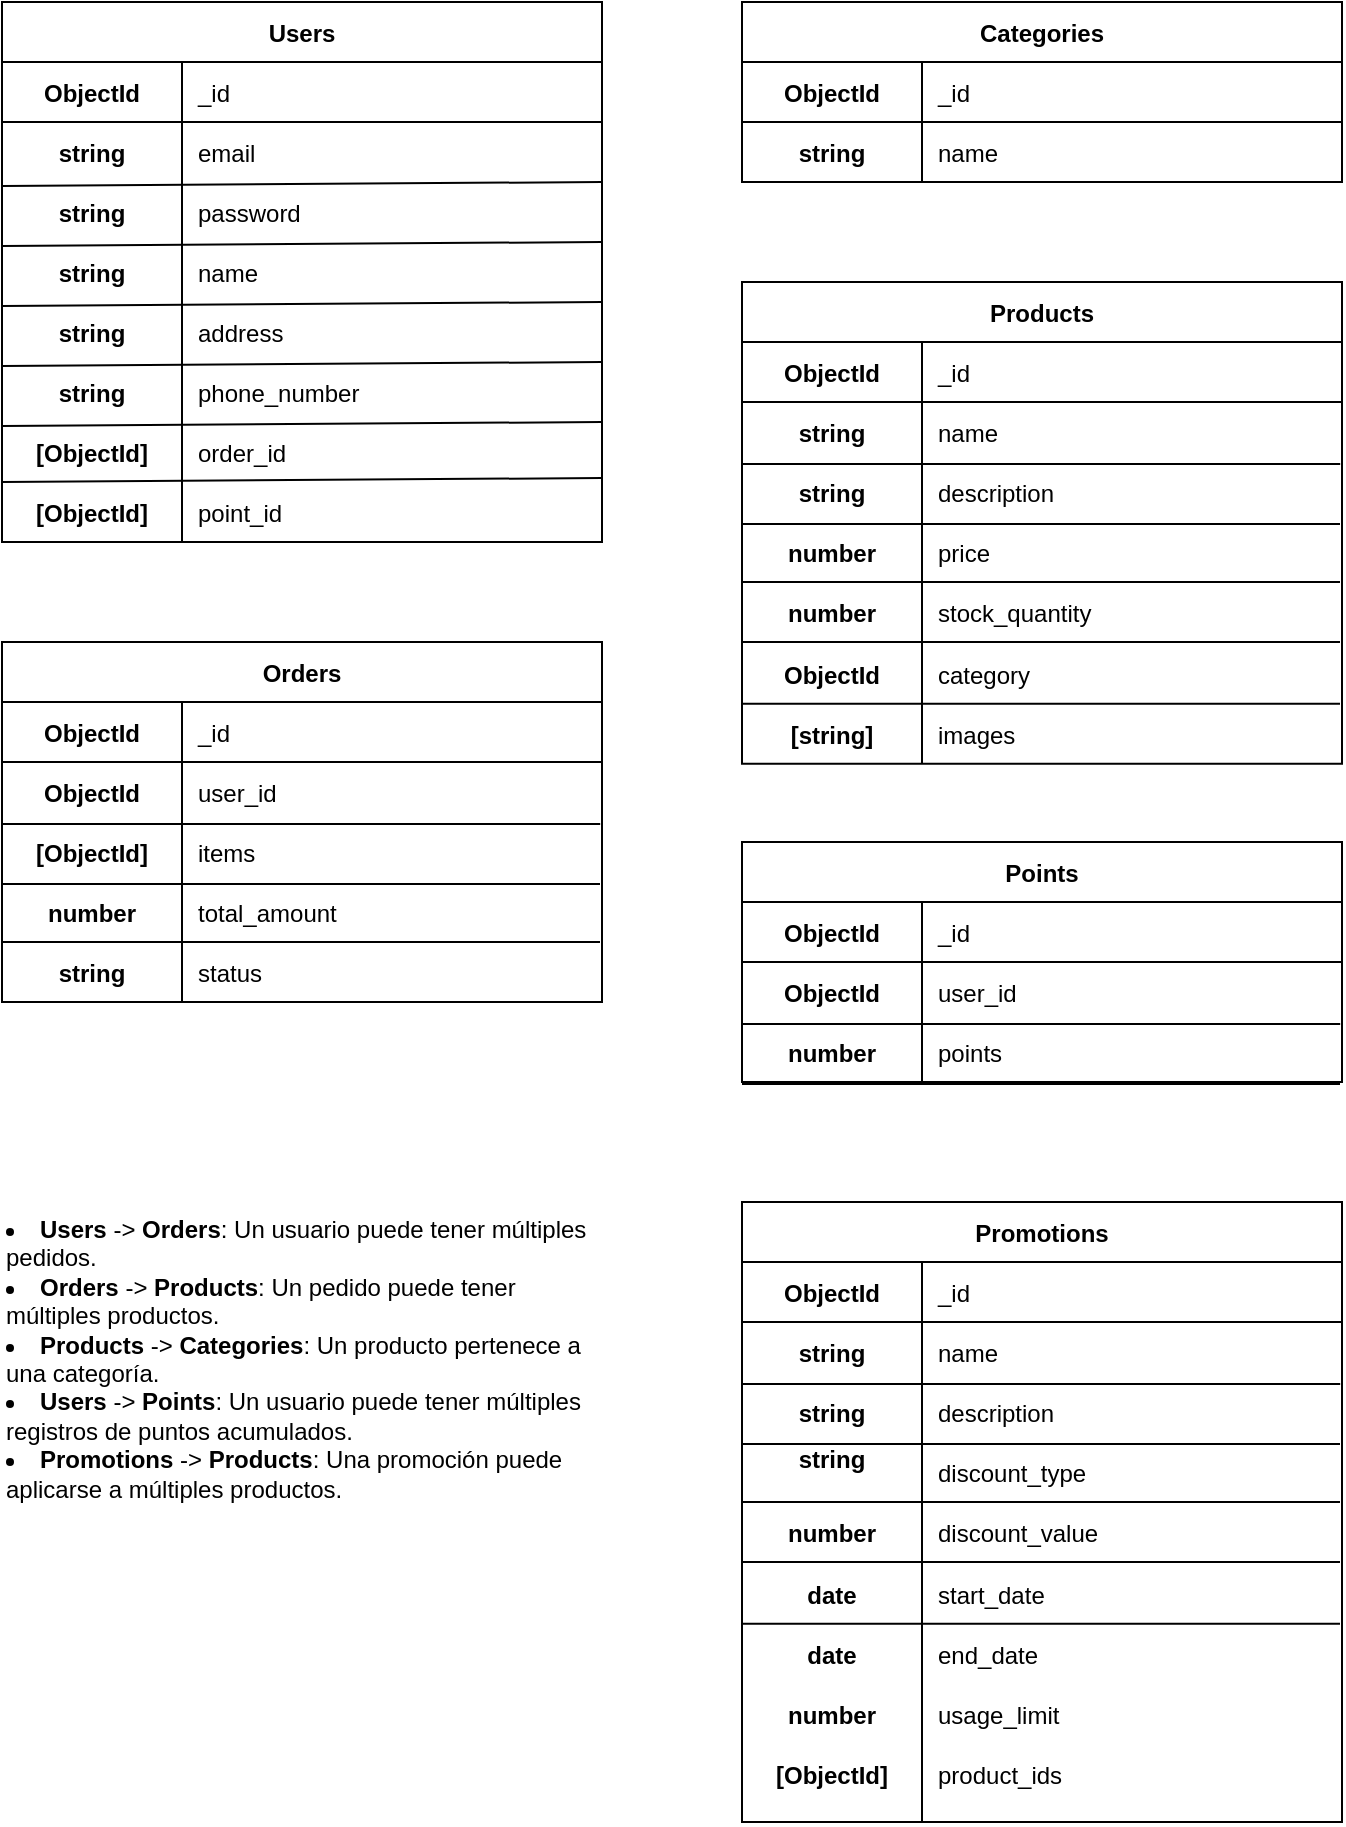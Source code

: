 <mxfile version="24.6.4" type="github">
  <diagram id="R2lEEEUBdFMjLlhIrx00" name="Page-1">
    <mxGraphModel dx="1195" dy="628" grid="1" gridSize="10" guides="1" tooltips="1" connect="1" arrows="1" fold="1" page="1" pageScale="1" pageWidth="850" pageHeight="1100" math="0" shadow="0" extFonts="Permanent Marker^https://fonts.googleapis.com/css?family=Permanent+Marker">
      <root>
        <mxCell id="0" />
        <mxCell id="1" parent="0" />
        <mxCell id="C-vyLk0tnHw3VtMMgP7b-23" value="Users" style="shape=table;startSize=30;container=1;collapsible=1;childLayout=tableLayout;fixedRows=1;rowLines=0;fontStyle=1;align=center;resizeLast=1;" parent="1" vertex="1">
          <mxGeometry x="70" y="120" width="300" height="270" as="geometry" />
        </mxCell>
        <mxCell id="C-vyLk0tnHw3VtMMgP7b-24" value="" style="shape=partialRectangle;collapsible=0;dropTarget=0;pointerEvents=0;fillColor=none;points=[[0,0.5],[1,0.5]];portConstraint=eastwest;top=0;left=0;right=0;bottom=1;" parent="C-vyLk0tnHw3VtMMgP7b-23" vertex="1">
          <mxGeometry y="30" width="300" height="30" as="geometry" />
        </mxCell>
        <mxCell id="C-vyLk0tnHw3VtMMgP7b-25" value="ObjectId" style="shape=partialRectangle;overflow=hidden;connectable=0;fillColor=none;top=0;left=0;bottom=0;right=0;fontStyle=1;strokeColor=default;" parent="C-vyLk0tnHw3VtMMgP7b-24" vertex="1">
          <mxGeometry width="90" height="30" as="geometry">
            <mxRectangle width="90" height="30" as="alternateBounds" />
          </mxGeometry>
        </mxCell>
        <mxCell id="C-vyLk0tnHw3VtMMgP7b-26" value="_id" style="shape=partialRectangle;overflow=hidden;connectable=0;fillColor=none;top=0;left=0;bottom=0;right=0;align=left;spacingLeft=6;fontStyle=0;" parent="C-vyLk0tnHw3VtMMgP7b-24" vertex="1">
          <mxGeometry x="90" width="210" height="30" as="geometry">
            <mxRectangle width="210" height="30" as="alternateBounds" />
          </mxGeometry>
        </mxCell>
        <mxCell id="C-vyLk0tnHw3VtMMgP7b-27" value="" style="shape=partialRectangle;collapsible=0;dropTarget=0;pointerEvents=0;fillColor=none;points=[[0,0.5],[1,0.5]];portConstraint=eastwest;top=0;left=0;right=0;bottom=0;" parent="C-vyLk0tnHw3VtMMgP7b-23" vertex="1">
          <mxGeometry y="60" width="300" height="30" as="geometry" />
        </mxCell>
        <mxCell id="C-vyLk0tnHw3VtMMgP7b-28" value="string" style="shape=partialRectangle;overflow=hidden;connectable=0;fillColor=none;top=0;left=0;bottom=0;right=0;strokeColor=default;align=center;verticalAlign=middle;fontFamily=Helvetica;fontSize=12;fontColor=default;fontStyle=1;" parent="C-vyLk0tnHw3VtMMgP7b-27" vertex="1">
          <mxGeometry width="90" height="30" as="geometry">
            <mxRectangle width="90" height="30" as="alternateBounds" />
          </mxGeometry>
        </mxCell>
        <mxCell id="C-vyLk0tnHw3VtMMgP7b-29" value="email " style="shape=partialRectangle;overflow=hidden;connectable=0;fillColor=none;top=0;left=0;bottom=0;right=0;align=left;spacingLeft=6;strokeColor=default;verticalAlign=middle;fontFamily=Helvetica;fontSize=12;fontColor=default;fontStyle=0;" parent="C-vyLk0tnHw3VtMMgP7b-27" vertex="1">
          <mxGeometry x="90" width="210" height="30" as="geometry">
            <mxRectangle width="210" height="30" as="alternateBounds" />
          </mxGeometry>
        </mxCell>
        <mxCell id="EPbJx3VBAS1g0BrYEu9k-61" value="" style="endArrow=none;html=1;rounded=0;entryX=0.001;entryY=1.067;entryDx=0;entryDy=0;entryPerimeter=0;" parent="C-vyLk0tnHw3VtMMgP7b-23" target="C-vyLk0tnHw3VtMMgP7b-27" edge="1">
          <mxGeometry width="50" height="50" relative="1" as="geometry">
            <mxPoint x="300" y="90" as="sourcePoint" />
            <mxPoint x="100" y="40" as="targetPoint" />
          </mxGeometry>
        </mxCell>
        <mxCell id="EPbJx3VBAS1g0BrYEu9k-4" value="string" style="shape=partialRectangle;overflow=hidden;connectable=0;fillColor=none;top=0;left=0;bottom=0;right=0;strokeColor=default;align=center;verticalAlign=middle;fontFamily=Helvetica;fontSize=12;fontColor=default;fontStyle=1;" parent="1" vertex="1">
          <mxGeometry x="70" y="240" width="90" height="30" as="geometry">
            <mxRectangle width="90" height="30" as="alternateBounds" />
          </mxGeometry>
        </mxCell>
        <mxCell id="EPbJx3VBAS1g0BrYEu9k-5" value="name" style="shape=partialRectangle;overflow=hidden;connectable=0;fillColor=none;top=0;left=0;bottom=0;right=0;align=left;spacingLeft=6;strokeColor=default;verticalAlign=middle;fontFamily=Helvetica;fontSize=12;fontColor=default;fontStyle=0;" parent="1" vertex="1">
          <mxGeometry x="160" y="240" width="210" height="30" as="geometry">
            <mxRectangle width="210" height="30" as="alternateBounds" />
          </mxGeometry>
        </mxCell>
        <mxCell id="EPbJx3VBAS1g0BrYEu9k-6" value="string" style="shape=partialRectangle;overflow=hidden;connectable=0;fillColor=none;top=0;left=0;bottom=0;right=0;strokeColor=default;align=center;verticalAlign=middle;fontFamily=Helvetica;fontSize=12;fontColor=default;fontStyle=1;labelBorderColor=none;labelBackgroundColor=none;" parent="1" vertex="1">
          <mxGeometry x="70" y="210" width="90" height="30" as="geometry">
            <mxRectangle width="90" height="30" as="alternateBounds" />
          </mxGeometry>
        </mxCell>
        <mxCell id="EPbJx3VBAS1g0BrYEu9k-7" value="password" style="shape=partialRectangle;overflow=hidden;connectable=0;fillColor=none;top=0;left=0;bottom=0;right=0;align=left;spacingLeft=6;strokeColor=default;verticalAlign=middle;fontFamily=Helvetica;fontSize=12;fontColor=default;fontStyle=0;" parent="1" vertex="1">
          <mxGeometry x="160" y="210" width="210" height="30" as="geometry">
            <mxRectangle width="210" height="30" as="alternateBounds" />
          </mxGeometry>
        </mxCell>
        <mxCell id="EPbJx3VBAS1g0BrYEu9k-8" value="string" style="shape=partialRectangle;overflow=hidden;connectable=0;fillColor=none;top=0;left=0;bottom=0;right=0;strokeColor=default;align=center;verticalAlign=middle;fontFamily=Helvetica;fontSize=12;fontColor=default;fontStyle=1;" parent="1" vertex="1">
          <mxGeometry x="70" y="270" width="90" height="30" as="geometry">
            <mxRectangle width="90" height="30" as="alternateBounds" />
          </mxGeometry>
        </mxCell>
        <mxCell id="EPbJx3VBAS1g0BrYEu9k-9" value="address" style="shape=partialRectangle;overflow=hidden;connectable=0;fillColor=none;top=0;left=0;bottom=0;right=0;align=left;spacingLeft=6;strokeColor=default;verticalAlign=middle;fontFamily=Helvetica;fontSize=12;fontColor=default;fontStyle=0;" parent="1" vertex="1">
          <mxGeometry x="160" y="270" width="210" height="30" as="geometry">
            <mxRectangle width="210" height="30" as="alternateBounds" />
          </mxGeometry>
        </mxCell>
        <mxCell id="EPbJx3VBAS1g0BrYEu9k-10" value="string" style="shape=partialRectangle;overflow=hidden;connectable=0;fillColor=none;top=0;left=0;bottom=0;right=0;strokeColor=default;align=center;verticalAlign=middle;fontFamily=Helvetica;fontSize=12;fontColor=default;fontStyle=1;" parent="1" vertex="1">
          <mxGeometry x="70" y="300" width="90" height="30" as="geometry">
            <mxRectangle width="90" height="30" as="alternateBounds" />
          </mxGeometry>
        </mxCell>
        <mxCell id="EPbJx3VBAS1g0BrYEu9k-11" value="phone_number" style="shape=partialRectangle;overflow=hidden;connectable=0;fillColor=none;top=0;left=0;bottom=0;right=0;align=left;spacingLeft=6;strokeColor=default;verticalAlign=middle;fontFamily=Helvetica;fontSize=12;fontColor=default;fontStyle=0;" parent="1" vertex="1">
          <mxGeometry x="160" y="300" width="210" height="30" as="geometry">
            <mxRectangle width="210" height="30" as="alternateBounds" />
          </mxGeometry>
        </mxCell>
        <mxCell id="EPbJx3VBAS1g0BrYEu9k-12" value="[ObjectId]" style="shape=partialRectangle;overflow=hidden;connectable=0;fillColor=none;top=0;left=0;bottom=0;right=0;strokeColor=default;align=center;verticalAlign=middle;fontFamily=Helvetica;fontSize=12;fontColor=default;fontStyle=1;" parent="1" vertex="1">
          <mxGeometry x="70" y="330" width="90" height="30" as="geometry">
            <mxRectangle width="90" height="30" as="alternateBounds" />
          </mxGeometry>
        </mxCell>
        <mxCell id="EPbJx3VBAS1g0BrYEu9k-13" value="order_id" style="shape=partialRectangle;overflow=hidden;connectable=0;fillColor=none;top=0;left=0;bottom=0;right=0;align=left;spacingLeft=6;strokeColor=default;verticalAlign=middle;fontFamily=Helvetica;fontSize=12;fontColor=default;fontStyle=0;" parent="1" vertex="1">
          <mxGeometry x="160" y="330" width="210" height="30" as="geometry">
            <mxRectangle width="210" height="30" as="alternateBounds" />
          </mxGeometry>
        </mxCell>
        <mxCell id="EPbJx3VBAS1g0BrYEu9k-14" value="[ObjectId]" style="shape=partialRectangle;overflow=hidden;connectable=0;fillColor=none;top=0;left=0;bottom=0;right=0;strokeColor=default;align=center;verticalAlign=middle;fontFamily=Helvetica;fontSize=12;fontColor=default;fontStyle=1;" parent="1" vertex="1">
          <mxGeometry x="70" y="360" width="90" height="30" as="geometry">
            <mxRectangle width="90" height="30" as="alternateBounds" />
          </mxGeometry>
        </mxCell>
        <mxCell id="EPbJx3VBAS1g0BrYEu9k-15" value="point_id" style="shape=partialRectangle;overflow=hidden;connectable=0;fillColor=none;top=0;left=0;bottom=0;right=0;align=left;spacingLeft=6;strokeColor=default;verticalAlign=middle;fontFamily=Helvetica;fontSize=12;fontColor=default;fontStyle=0;" parent="1" vertex="1">
          <mxGeometry x="160" y="360" width="210" height="30" as="geometry">
            <mxRectangle width="210" height="30" as="alternateBounds" />
          </mxGeometry>
        </mxCell>
        <mxCell id="EPbJx3VBAS1g0BrYEu9k-16" value="Categories" style="shape=table;startSize=30;container=1;collapsible=1;childLayout=tableLayout;fixedRows=1;rowLines=0;fontStyle=1;align=center;resizeLast=1;" parent="1" vertex="1">
          <mxGeometry x="440" y="120" width="300" height="90" as="geometry" />
        </mxCell>
        <mxCell id="EPbJx3VBAS1g0BrYEu9k-17" value="" style="shape=partialRectangle;collapsible=0;dropTarget=0;pointerEvents=0;fillColor=none;points=[[0,0.5],[1,0.5]];portConstraint=eastwest;top=0;left=0;right=0;bottom=1;" parent="EPbJx3VBAS1g0BrYEu9k-16" vertex="1">
          <mxGeometry y="30" width="300" height="30" as="geometry" />
        </mxCell>
        <mxCell id="EPbJx3VBAS1g0BrYEu9k-18" value="ObjectId" style="shape=partialRectangle;overflow=hidden;connectable=0;fillColor=none;top=0;left=0;bottom=0;right=0;fontStyle=1;strokeColor=default;" parent="EPbJx3VBAS1g0BrYEu9k-17" vertex="1">
          <mxGeometry width="90" height="30" as="geometry">
            <mxRectangle width="90" height="30" as="alternateBounds" />
          </mxGeometry>
        </mxCell>
        <mxCell id="EPbJx3VBAS1g0BrYEu9k-19" value="_id" style="shape=partialRectangle;overflow=hidden;connectable=0;fillColor=none;top=0;left=0;bottom=0;right=0;align=left;spacingLeft=6;fontStyle=0;" parent="EPbJx3VBAS1g0BrYEu9k-17" vertex="1">
          <mxGeometry x="90" width="210" height="30" as="geometry">
            <mxRectangle width="210" height="30" as="alternateBounds" />
          </mxGeometry>
        </mxCell>
        <mxCell id="EPbJx3VBAS1g0BrYEu9k-20" value="" style="shape=partialRectangle;collapsible=0;dropTarget=0;pointerEvents=0;fillColor=none;points=[[0,0.5],[1,0.5]];portConstraint=eastwest;top=0;left=0;right=0;bottom=0;" parent="EPbJx3VBAS1g0BrYEu9k-16" vertex="1">
          <mxGeometry y="60" width="300" height="30" as="geometry" />
        </mxCell>
        <mxCell id="EPbJx3VBAS1g0BrYEu9k-21" value="string" style="shape=partialRectangle;overflow=hidden;connectable=0;fillColor=none;top=0;left=0;bottom=0;right=0;strokeColor=default;align=center;verticalAlign=middle;fontFamily=Helvetica;fontSize=12;fontColor=default;fontStyle=1;" parent="EPbJx3VBAS1g0BrYEu9k-20" vertex="1">
          <mxGeometry width="90" height="30" as="geometry">
            <mxRectangle width="90" height="30" as="alternateBounds" />
          </mxGeometry>
        </mxCell>
        <mxCell id="EPbJx3VBAS1g0BrYEu9k-22" value="name" style="shape=partialRectangle;overflow=hidden;connectable=0;fillColor=none;top=0;left=0;bottom=0;right=0;align=left;spacingLeft=6;strokeColor=default;verticalAlign=middle;fontFamily=Helvetica;fontSize=12;fontColor=default;fontStyle=0;" parent="EPbJx3VBAS1g0BrYEu9k-20" vertex="1">
          <mxGeometry x="90" width="210" height="30" as="geometry">
            <mxRectangle width="210" height="30" as="alternateBounds" />
          </mxGeometry>
        </mxCell>
        <mxCell id="EPbJx3VBAS1g0BrYEu9k-37" value="Orders" style="shape=table;startSize=30;container=1;collapsible=1;childLayout=tableLayout;fixedRows=1;rowLines=0;fontStyle=1;align=center;resizeLast=1;" parent="1" vertex="1">
          <mxGeometry x="70" y="440" width="300" height="180" as="geometry" />
        </mxCell>
        <mxCell id="EPbJx3VBAS1g0BrYEu9k-38" value="" style="shape=partialRectangle;collapsible=0;dropTarget=0;pointerEvents=0;fillColor=none;points=[[0,0.5],[1,0.5]];portConstraint=eastwest;top=0;left=0;right=0;bottom=1;" parent="EPbJx3VBAS1g0BrYEu9k-37" vertex="1">
          <mxGeometry y="30" width="300" height="30" as="geometry" />
        </mxCell>
        <mxCell id="EPbJx3VBAS1g0BrYEu9k-39" value="ObjectId" style="shape=partialRectangle;overflow=hidden;connectable=0;fillColor=none;top=0;left=0;bottom=0;right=0;fontStyle=1;strokeColor=default;" parent="EPbJx3VBAS1g0BrYEu9k-38" vertex="1">
          <mxGeometry width="90" height="30" as="geometry">
            <mxRectangle width="90" height="30" as="alternateBounds" />
          </mxGeometry>
        </mxCell>
        <mxCell id="EPbJx3VBAS1g0BrYEu9k-40" value="_id" style="shape=partialRectangle;overflow=hidden;connectable=0;fillColor=none;top=0;left=0;bottom=0;right=0;align=left;spacingLeft=6;fontStyle=0;" parent="EPbJx3VBAS1g0BrYEu9k-38" vertex="1">
          <mxGeometry x="90" width="210" height="30" as="geometry">
            <mxRectangle width="210" height="30" as="alternateBounds" />
          </mxGeometry>
        </mxCell>
        <mxCell id="EPbJx3VBAS1g0BrYEu9k-41" value="" style="shape=partialRectangle;collapsible=0;dropTarget=0;pointerEvents=0;fillColor=none;points=[[0,0.5],[1,0.5]];portConstraint=eastwest;top=0;left=0;right=0;bottom=0;" parent="EPbJx3VBAS1g0BrYEu9k-37" vertex="1">
          <mxGeometry y="60" width="300" height="30" as="geometry" />
        </mxCell>
        <mxCell id="EPbJx3VBAS1g0BrYEu9k-42" value="ObjectId" style="shape=partialRectangle;overflow=hidden;connectable=0;fillColor=none;top=0;left=0;bottom=0;right=0;strokeColor=default;align=center;verticalAlign=middle;fontFamily=Helvetica;fontSize=12;fontColor=default;fontStyle=1;" parent="EPbJx3VBAS1g0BrYEu9k-41" vertex="1">
          <mxGeometry width="90" height="30" as="geometry">
            <mxRectangle width="90" height="30" as="alternateBounds" />
          </mxGeometry>
        </mxCell>
        <mxCell id="EPbJx3VBAS1g0BrYEu9k-43" value="user_id" style="shape=partialRectangle;overflow=hidden;connectable=0;fillColor=none;top=0;left=0;bottom=0;right=0;align=left;spacingLeft=6;strokeColor=default;verticalAlign=middle;fontFamily=Helvetica;fontSize=12;fontColor=default;fontStyle=0;" parent="EPbJx3VBAS1g0BrYEu9k-41" vertex="1">
          <mxGeometry x="90" width="210" height="30" as="geometry">
            <mxRectangle width="210" height="30" as="alternateBounds" />
          </mxGeometry>
        </mxCell>
        <mxCell id="EPbJx3VBAS1g0BrYEu9k-44" value="[ObjectId]" style="shape=partialRectangle;overflow=hidden;connectable=0;fillColor=none;top=0;left=0;bottom=0;right=0;fontStyle=1;strokeColor=default;" parent="1" vertex="1">
          <mxGeometry x="70" y="530" width="90" height="30" as="geometry">
            <mxRectangle width="90" height="30" as="alternateBounds" />
          </mxGeometry>
        </mxCell>
        <mxCell id="EPbJx3VBAS1g0BrYEu9k-45" value="items" style="shape=partialRectangle;overflow=hidden;connectable=0;fillColor=none;top=0;left=0;bottom=0;right=0;align=left;spacingLeft=6;fontStyle=0;" parent="1" vertex="1">
          <mxGeometry x="160" y="530" width="210" height="30" as="geometry">
            <mxRectangle width="210" height="30" as="alternateBounds" />
          </mxGeometry>
        </mxCell>
        <mxCell id="EPbJx3VBAS1g0BrYEu9k-47" value="" style="endArrow=none;html=1;rounded=0;entryX=0.3;entryY=-0.015;entryDx=0;entryDy=0;entryPerimeter=0;" parent="1" target="EPbJx3VBAS1g0BrYEu9k-38" edge="1">
          <mxGeometry width="50" height="50" relative="1" as="geometry">
            <mxPoint x="160" y="620" as="sourcePoint" />
            <mxPoint x="250" y="430" as="targetPoint" />
          </mxGeometry>
        </mxCell>
        <mxCell id="EPbJx3VBAS1g0BrYEu9k-48" value="" style="endArrow=none;html=1;rounded=0;entryX=0.997;entryY=1.035;entryDx=0;entryDy=0;entryPerimeter=0;" parent="1" target="EPbJx3VBAS1g0BrYEu9k-41" edge="1">
          <mxGeometry width="50" height="50" relative="1" as="geometry">
            <mxPoint x="70" y="531" as="sourcePoint" />
            <mxPoint x="170" y="480" as="targetPoint" />
          </mxGeometry>
        </mxCell>
        <mxCell id="EPbJx3VBAS1g0BrYEu9k-50" value="number" style="shape=partialRectangle;overflow=hidden;connectable=0;fillColor=none;top=0;left=0;bottom=0;right=0;fontStyle=1;strokeColor=default;" parent="1" vertex="1">
          <mxGeometry x="70" y="560" width="90" height="30" as="geometry">
            <mxRectangle width="90" height="30" as="alternateBounds" />
          </mxGeometry>
        </mxCell>
        <mxCell id="EPbJx3VBAS1g0BrYEu9k-51" value="total_amount" style="shape=partialRectangle;overflow=hidden;connectable=0;fillColor=none;top=0;left=0;bottom=0;right=0;align=left;spacingLeft=6;fontStyle=0;" parent="1" vertex="1">
          <mxGeometry x="160" y="560" width="210" height="30" as="geometry">
            <mxRectangle width="210" height="30" as="alternateBounds" />
          </mxGeometry>
        </mxCell>
        <mxCell id="EPbJx3VBAS1g0BrYEu9k-52" value="" style="endArrow=none;html=1;rounded=0;entryX=0.997;entryY=1.035;entryDx=0;entryDy=0;entryPerimeter=0;" parent="1" edge="1">
          <mxGeometry width="50" height="50" relative="1" as="geometry">
            <mxPoint x="70" y="561" as="sourcePoint" />
            <mxPoint x="369" y="561" as="targetPoint" />
          </mxGeometry>
        </mxCell>
        <mxCell id="EPbJx3VBAS1g0BrYEu9k-53" value="" style="endArrow=none;html=1;rounded=0;entryX=0.997;entryY=1.035;entryDx=0;entryDy=0;entryPerimeter=0;" parent="1" edge="1">
          <mxGeometry width="50" height="50" relative="1" as="geometry">
            <mxPoint x="70" y="590" as="sourcePoint" />
            <mxPoint x="369" y="590" as="targetPoint" />
          </mxGeometry>
        </mxCell>
        <mxCell id="EPbJx3VBAS1g0BrYEu9k-54" value="string" style="shape=partialRectangle;overflow=hidden;connectable=0;fillColor=none;top=0;left=0;bottom=0;right=0;fontStyle=1;strokeColor=default;" parent="1" vertex="1">
          <mxGeometry x="70" y="590" width="90" height="30" as="geometry">
            <mxRectangle width="90" height="30" as="alternateBounds" />
          </mxGeometry>
        </mxCell>
        <mxCell id="EPbJx3VBAS1g0BrYEu9k-55" value="status" style="shape=partialRectangle;overflow=hidden;connectable=0;fillColor=none;top=0;left=0;bottom=0;right=0;align=left;spacingLeft=6;fontStyle=0;" parent="1" vertex="1">
          <mxGeometry x="160" y="590" width="210" height="30" as="geometry">
            <mxRectangle width="210" height="30" as="alternateBounds" />
          </mxGeometry>
        </mxCell>
        <mxCell id="EPbJx3VBAS1g0BrYEu9k-56" value="" style="endArrow=none;html=1;rounded=0;entryX=0.997;entryY=1.035;entryDx=0;entryDy=0;entryPerimeter=0;" parent="1" edge="1">
          <mxGeometry width="50" height="50" relative="1" as="geometry">
            <mxPoint x="70" y="620" as="sourcePoint" />
            <mxPoint x="369" y="620" as="targetPoint" />
          </mxGeometry>
        </mxCell>
        <mxCell id="EPbJx3VBAS1g0BrYEu9k-60" value="" style="endArrow=none;html=1;rounded=0;" parent="1" edge="1">
          <mxGeometry width="50" height="50" relative="1" as="geometry">
            <mxPoint x="160" y="390" as="sourcePoint" />
            <mxPoint x="160" y="150" as="targetPoint" />
          </mxGeometry>
        </mxCell>
        <mxCell id="EPbJx3VBAS1g0BrYEu9k-62" value="" style="endArrow=none;html=1;rounded=0;entryX=0.001;entryY=1.067;entryDx=0;entryDy=0;entryPerimeter=0;" parent="1" edge="1">
          <mxGeometry width="50" height="50" relative="1" as="geometry">
            <mxPoint x="370" y="240" as="sourcePoint" />
            <mxPoint x="70" y="242" as="targetPoint" />
          </mxGeometry>
        </mxCell>
        <mxCell id="EPbJx3VBAS1g0BrYEu9k-63" value="" style="endArrow=none;html=1;rounded=0;entryX=0.001;entryY=1.067;entryDx=0;entryDy=0;entryPerimeter=0;" parent="1" edge="1">
          <mxGeometry width="50" height="50" relative="1" as="geometry">
            <mxPoint x="370" y="270" as="sourcePoint" />
            <mxPoint x="70" y="272" as="targetPoint" />
          </mxGeometry>
        </mxCell>
        <mxCell id="EPbJx3VBAS1g0BrYEu9k-64" value="" style="endArrow=none;html=1;rounded=0;entryX=0.001;entryY=1.067;entryDx=0;entryDy=0;entryPerimeter=0;" parent="1" edge="1">
          <mxGeometry width="50" height="50" relative="1" as="geometry">
            <mxPoint x="370" y="300" as="sourcePoint" />
            <mxPoint x="70" y="302" as="targetPoint" />
          </mxGeometry>
        </mxCell>
        <mxCell id="EPbJx3VBAS1g0BrYEu9k-65" value="" style="endArrow=none;html=1;rounded=0;entryX=0.001;entryY=1.067;entryDx=0;entryDy=0;entryPerimeter=0;" parent="1" edge="1">
          <mxGeometry width="50" height="50" relative="1" as="geometry">
            <mxPoint x="370" y="330" as="sourcePoint" />
            <mxPoint x="70" y="332" as="targetPoint" />
          </mxGeometry>
        </mxCell>
        <mxCell id="EPbJx3VBAS1g0BrYEu9k-66" value="" style="endArrow=none;html=1;rounded=0;entryX=0.001;entryY=1.067;entryDx=0;entryDy=0;entryPerimeter=0;" parent="1" edge="1">
          <mxGeometry width="50" height="50" relative="1" as="geometry">
            <mxPoint x="370" y="358" as="sourcePoint" />
            <mxPoint x="70" y="360" as="targetPoint" />
          </mxGeometry>
        </mxCell>
        <mxCell id="EPbJx3VBAS1g0BrYEu9k-68" value="Products" style="shape=table;startSize=30;container=1;collapsible=1;childLayout=tableLayout;fixedRows=1;rowLines=0;fontStyle=1;align=center;resizeLast=1;" parent="1" vertex="1">
          <mxGeometry x="440" y="260" width="300" height="240.83" as="geometry" />
        </mxCell>
        <mxCell id="EPbJx3VBAS1g0BrYEu9k-69" value="" style="shape=partialRectangle;collapsible=0;dropTarget=0;pointerEvents=0;fillColor=none;points=[[0,0.5],[1,0.5]];portConstraint=eastwest;top=0;left=0;right=0;bottom=1;" parent="EPbJx3VBAS1g0BrYEu9k-68" vertex="1">
          <mxGeometry y="30" width="300" height="30" as="geometry" />
        </mxCell>
        <mxCell id="EPbJx3VBAS1g0BrYEu9k-70" value="ObjectId" style="shape=partialRectangle;overflow=hidden;connectable=0;fillColor=none;top=0;left=0;bottom=0;right=0;fontStyle=1;strokeColor=default;" parent="EPbJx3VBAS1g0BrYEu9k-69" vertex="1">
          <mxGeometry width="90" height="30" as="geometry">
            <mxRectangle width="90" height="30" as="alternateBounds" />
          </mxGeometry>
        </mxCell>
        <mxCell id="EPbJx3VBAS1g0BrYEu9k-71" value="_id" style="shape=partialRectangle;overflow=hidden;connectable=0;fillColor=none;top=0;left=0;bottom=0;right=0;align=left;spacingLeft=6;fontStyle=0;" parent="EPbJx3VBAS1g0BrYEu9k-69" vertex="1">
          <mxGeometry x="90" width="210" height="30" as="geometry">
            <mxRectangle width="210" height="30" as="alternateBounds" />
          </mxGeometry>
        </mxCell>
        <mxCell id="EPbJx3VBAS1g0BrYEu9k-72" value="" style="shape=partialRectangle;collapsible=0;dropTarget=0;pointerEvents=0;fillColor=none;points=[[0,0.5],[1,0.5]];portConstraint=eastwest;top=0;left=0;right=0;bottom=0;" parent="EPbJx3VBAS1g0BrYEu9k-68" vertex="1">
          <mxGeometry y="60" width="300" height="30" as="geometry" />
        </mxCell>
        <mxCell id="EPbJx3VBAS1g0BrYEu9k-73" value="string" style="shape=partialRectangle;overflow=hidden;connectable=0;fillColor=none;top=0;left=0;bottom=0;right=0;strokeColor=default;align=center;verticalAlign=middle;fontFamily=Helvetica;fontSize=12;fontColor=default;fontStyle=1;" parent="EPbJx3VBAS1g0BrYEu9k-72" vertex="1">
          <mxGeometry width="90" height="30" as="geometry">
            <mxRectangle width="90" height="30" as="alternateBounds" />
          </mxGeometry>
        </mxCell>
        <mxCell id="EPbJx3VBAS1g0BrYEu9k-74" value="name" style="shape=partialRectangle;overflow=hidden;connectable=0;fillColor=none;top=0;left=0;bottom=0;right=0;align=left;spacingLeft=6;strokeColor=default;verticalAlign=middle;fontFamily=Helvetica;fontSize=12;fontColor=default;fontStyle=0;" parent="EPbJx3VBAS1g0BrYEu9k-72" vertex="1">
          <mxGeometry x="90" width="210" height="30" as="geometry">
            <mxRectangle width="210" height="30" as="alternateBounds" />
          </mxGeometry>
        </mxCell>
        <mxCell id="EPbJx3VBAS1g0BrYEu9k-75" value="string" style="shape=partialRectangle;overflow=hidden;connectable=0;fillColor=none;top=0;left=0;bottom=0;right=0;fontStyle=1;strokeColor=default;" parent="1" vertex="1">
          <mxGeometry x="440" y="350" width="90" height="30" as="geometry">
            <mxRectangle width="90" height="30" as="alternateBounds" />
          </mxGeometry>
        </mxCell>
        <mxCell id="EPbJx3VBAS1g0BrYEu9k-76" value="description" style="shape=partialRectangle;overflow=hidden;connectable=0;fillColor=none;top=0;left=0;bottom=0;right=0;align=left;spacingLeft=6;fontStyle=0;" parent="1" vertex="1">
          <mxGeometry x="530" y="350" width="210" height="30" as="geometry">
            <mxRectangle width="210" height="30" as="alternateBounds" />
          </mxGeometry>
        </mxCell>
        <mxCell id="EPbJx3VBAS1g0BrYEu9k-77" value="" style="endArrow=none;html=1;rounded=0;entryX=0.3;entryY=-0.015;entryDx=0;entryDy=0;entryPerimeter=0;" parent="1" target="EPbJx3VBAS1g0BrYEu9k-69" edge="1">
          <mxGeometry width="50" height="50" relative="1" as="geometry">
            <mxPoint x="530" y="500.83" as="sourcePoint" />
            <mxPoint x="620" y="250.0" as="targetPoint" />
          </mxGeometry>
        </mxCell>
        <mxCell id="EPbJx3VBAS1g0BrYEu9k-78" value="" style="endArrow=none;html=1;rounded=0;entryX=0.997;entryY=1.035;entryDx=0;entryDy=0;entryPerimeter=0;" parent="1" target="EPbJx3VBAS1g0BrYEu9k-72" edge="1">
          <mxGeometry width="50" height="50" relative="1" as="geometry">
            <mxPoint x="440" y="351" as="sourcePoint" />
            <mxPoint x="540" y="300" as="targetPoint" />
          </mxGeometry>
        </mxCell>
        <mxCell id="EPbJx3VBAS1g0BrYEu9k-79" value="number" style="shape=partialRectangle;overflow=hidden;connectable=0;fillColor=none;top=0;left=0;bottom=0;right=0;fontStyle=1;strokeColor=default;" parent="1" vertex="1">
          <mxGeometry x="440" y="380" width="90" height="30" as="geometry">
            <mxRectangle width="90" height="30" as="alternateBounds" />
          </mxGeometry>
        </mxCell>
        <mxCell id="EPbJx3VBAS1g0BrYEu9k-80" value="price" style="shape=partialRectangle;overflow=hidden;connectable=0;fillColor=none;top=0;left=0;bottom=0;right=0;align=left;spacingLeft=6;fontStyle=0;" parent="1" vertex="1">
          <mxGeometry x="530" y="380" width="210" height="30" as="geometry">
            <mxRectangle width="210" height="30" as="alternateBounds" />
          </mxGeometry>
        </mxCell>
        <mxCell id="EPbJx3VBAS1g0BrYEu9k-81" value="" style="endArrow=none;html=1;rounded=0;entryX=0.997;entryY=1.035;entryDx=0;entryDy=0;entryPerimeter=0;" parent="1" edge="1">
          <mxGeometry width="50" height="50" relative="1" as="geometry">
            <mxPoint x="440" y="381" as="sourcePoint" />
            <mxPoint x="739" y="381" as="targetPoint" />
          </mxGeometry>
        </mxCell>
        <mxCell id="EPbJx3VBAS1g0BrYEu9k-82" value="" style="endArrow=none;html=1;rounded=0;entryX=0.997;entryY=1.035;entryDx=0;entryDy=0;entryPerimeter=0;" parent="1" edge="1">
          <mxGeometry width="50" height="50" relative="1" as="geometry">
            <mxPoint x="440" y="410" as="sourcePoint" />
            <mxPoint x="739" y="410" as="targetPoint" />
          </mxGeometry>
        </mxCell>
        <mxCell id="EPbJx3VBAS1g0BrYEu9k-83" value="number" style="shape=partialRectangle;overflow=hidden;connectable=0;fillColor=none;top=0;left=0;bottom=0;right=0;fontStyle=1;strokeColor=default;" parent="1" vertex="1">
          <mxGeometry x="440" y="410" width="90" height="30" as="geometry">
            <mxRectangle width="90" height="30" as="alternateBounds" />
          </mxGeometry>
        </mxCell>
        <mxCell id="EPbJx3VBAS1g0BrYEu9k-84" value="stock_quantity" style="shape=partialRectangle;overflow=hidden;connectable=0;fillColor=none;top=0;left=0;bottom=0;right=0;align=left;spacingLeft=6;fontStyle=0;" parent="1" vertex="1">
          <mxGeometry x="530" y="410" width="210" height="30" as="geometry">
            <mxRectangle width="210" height="30" as="alternateBounds" />
          </mxGeometry>
        </mxCell>
        <mxCell id="EPbJx3VBAS1g0BrYEu9k-85" value="" style="endArrow=none;html=1;rounded=0;entryX=0.997;entryY=1.035;entryDx=0;entryDy=0;entryPerimeter=0;" parent="1" edge="1">
          <mxGeometry width="50" height="50" relative="1" as="geometry">
            <mxPoint x="440" y="440" as="sourcePoint" />
            <mxPoint x="739" y="440" as="targetPoint" />
          </mxGeometry>
        </mxCell>
        <mxCell id="EPbJx3VBAS1g0BrYEu9k-86" value="ObjectId" style="shape=partialRectangle;overflow=hidden;connectable=0;fillColor=none;top=0;left=0;bottom=0;right=0;fontStyle=1;strokeColor=default;" parent="1" vertex="1">
          <mxGeometry x="440" y="440.83" width="90" height="30" as="geometry">
            <mxRectangle width="90" height="30" as="alternateBounds" />
          </mxGeometry>
        </mxCell>
        <mxCell id="EPbJx3VBAS1g0BrYEu9k-87" value="category" style="shape=partialRectangle;overflow=hidden;connectable=0;fillColor=none;top=0;left=0;bottom=0;right=0;align=left;spacingLeft=6;fontStyle=0;" parent="1" vertex="1">
          <mxGeometry x="530" y="440.83" width="210" height="30" as="geometry">
            <mxRectangle width="210" height="30" as="alternateBounds" />
          </mxGeometry>
        </mxCell>
        <mxCell id="EPbJx3VBAS1g0BrYEu9k-88" value="" style="endArrow=none;html=1;rounded=0;entryX=0.997;entryY=1.035;entryDx=0;entryDy=0;entryPerimeter=0;" parent="1" edge="1">
          <mxGeometry width="50" height="50" relative="1" as="geometry">
            <mxPoint x="440" y="470.83" as="sourcePoint" />
            <mxPoint x="739" y="470.83" as="targetPoint" />
          </mxGeometry>
        </mxCell>
        <mxCell id="EPbJx3VBAS1g0BrYEu9k-89" value="[string]" style="shape=partialRectangle;overflow=hidden;connectable=0;fillColor=none;top=0;left=0;bottom=0;right=0;fontStyle=1;strokeColor=default;" parent="1" vertex="1">
          <mxGeometry x="440" y="470.83" width="90" height="30" as="geometry">
            <mxRectangle width="90" height="30" as="alternateBounds" />
          </mxGeometry>
        </mxCell>
        <mxCell id="EPbJx3VBAS1g0BrYEu9k-90" value="images " style="shape=partialRectangle;overflow=hidden;connectable=0;fillColor=none;top=0;left=0;bottom=0;right=0;align=left;spacingLeft=6;fontStyle=0;" parent="1" vertex="1">
          <mxGeometry x="530" y="470.83" width="210" height="30" as="geometry">
            <mxRectangle width="210" height="30" as="alternateBounds" />
          </mxGeometry>
        </mxCell>
        <mxCell id="EPbJx3VBAS1g0BrYEu9k-114" value="Points" style="shape=table;startSize=30;container=1;collapsible=1;childLayout=tableLayout;fixedRows=1;rowLines=0;fontStyle=1;align=center;resizeLast=1;" parent="1" vertex="1">
          <mxGeometry x="440" y="540" width="300" height="120" as="geometry" />
        </mxCell>
        <mxCell id="EPbJx3VBAS1g0BrYEu9k-115" value="" style="shape=partialRectangle;collapsible=0;dropTarget=0;pointerEvents=0;fillColor=none;points=[[0,0.5],[1,0.5]];portConstraint=eastwest;top=0;left=0;right=0;bottom=1;" parent="EPbJx3VBAS1g0BrYEu9k-114" vertex="1">
          <mxGeometry y="30" width="300" height="30" as="geometry" />
        </mxCell>
        <mxCell id="EPbJx3VBAS1g0BrYEu9k-116" value="ObjectId" style="shape=partialRectangle;overflow=hidden;connectable=0;fillColor=none;top=0;left=0;bottom=0;right=0;fontStyle=1;strokeColor=default;" parent="EPbJx3VBAS1g0BrYEu9k-115" vertex="1">
          <mxGeometry width="90" height="30" as="geometry">
            <mxRectangle width="90" height="30" as="alternateBounds" />
          </mxGeometry>
        </mxCell>
        <mxCell id="EPbJx3VBAS1g0BrYEu9k-117" value="_id" style="shape=partialRectangle;overflow=hidden;connectable=0;fillColor=none;top=0;left=0;bottom=0;right=0;align=left;spacingLeft=6;fontStyle=0;" parent="EPbJx3VBAS1g0BrYEu9k-115" vertex="1">
          <mxGeometry x="90" width="210" height="30" as="geometry">
            <mxRectangle width="210" height="30" as="alternateBounds" />
          </mxGeometry>
        </mxCell>
        <mxCell id="EPbJx3VBAS1g0BrYEu9k-118" value="" style="shape=partialRectangle;collapsible=0;dropTarget=0;pointerEvents=0;fillColor=none;points=[[0,0.5],[1,0.5]];portConstraint=eastwest;top=0;left=0;right=0;bottom=0;" parent="EPbJx3VBAS1g0BrYEu9k-114" vertex="1">
          <mxGeometry y="60" width="300" height="30" as="geometry" />
        </mxCell>
        <mxCell id="EPbJx3VBAS1g0BrYEu9k-119" value="ObjectId" style="shape=partialRectangle;overflow=hidden;connectable=0;fillColor=none;top=0;left=0;bottom=0;right=0;strokeColor=default;align=center;verticalAlign=middle;fontFamily=Helvetica;fontSize=12;fontColor=default;fontStyle=1;" parent="EPbJx3VBAS1g0BrYEu9k-118" vertex="1">
          <mxGeometry width="90" height="30" as="geometry">
            <mxRectangle width="90" height="30" as="alternateBounds" />
          </mxGeometry>
        </mxCell>
        <mxCell id="EPbJx3VBAS1g0BrYEu9k-120" value="user_id" style="shape=partialRectangle;overflow=hidden;connectable=0;fillColor=none;top=0;left=0;bottom=0;right=0;align=left;spacingLeft=6;strokeColor=default;verticalAlign=middle;fontFamily=Helvetica;fontSize=12;fontColor=default;fontStyle=0;" parent="EPbJx3VBAS1g0BrYEu9k-118" vertex="1">
          <mxGeometry x="90" width="210" height="30" as="geometry">
            <mxRectangle width="210" height="30" as="alternateBounds" />
          </mxGeometry>
        </mxCell>
        <mxCell id="EPbJx3VBAS1g0BrYEu9k-121" value="number" style="shape=partialRectangle;overflow=hidden;connectable=0;fillColor=none;top=0;left=0;bottom=0;right=0;fontStyle=1;strokeColor=default;" parent="1" vertex="1">
          <mxGeometry x="440" y="630" width="90" height="30" as="geometry">
            <mxRectangle width="90" height="30" as="alternateBounds" />
          </mxGeometry>
        </mxCell>
        <mxCell id="EPbJx3VBAS1g0BrYEu9k-122" value="points" style="shape=partialRectangle;overflow=hidden;connectable=0;fillColor=none;top=0;left=0;bottom=0;right=0;align=left;spacingLeft=6;fontStyle=0;" parent="1" vertex="1">
          <mxGeometry x="530" y="630" width="210" height="30" as="geometry">
            <mxRectangle width="210" height="30" as="alternateBounds" />
          </mxGeometry>
        </mxCell>
        <mxCell id="EPbJx3VBAS1g0BrYEu9k-123" value="" style="endArrow=none;html=1;rounded=0;" parent="1" edge="1">
          <mxGeometry width="50" height="50" relative="1" as="geometry">
            <mxPoint x="530" y="661.28" as="sourcePoint" />
            <mxPoint x="530" y="570" as="targetPoint" />
          </mxGeometry>
        </mxCell>
        <mxCell id="EPbJx3VBAS1g0BrYEu9k-124" value="" style="endArrow=none;html=1;rounded=0;entryX=0.997;entryY=1.035;entryDx=0;entryDy=0;entryPerimeter=0;" parent="1" target="EPbJx3VBAS1g0BrYEu9k-118" edge="1">
          <mxGeometry width="50" height="50" relative="1" as="geometry">
            <mxPoint x="440" y="631" as="sourcePoint" />
            <mxPoint x="540" y="580" as="targetPoint" />
          </mxGeometry>
        </mxCell>
        <mxCell id="EPbJx3VBAS1g0BrYEu9k-127" value="" style="endArrow=none;html=1;rounded=0;entryX=0.997;entryY=1.035;entryDx=0;entryDy=0;entryPerimeter=0;" parent="1" edge="1">
          <mxGeometry width="50" height="50" relative="1" as="geometry">
            <mxPoint x="440" y="661" as="sourcePoint" />
            <mxPoint x="739" y="661" as="targetPoint" />
          </mxGeometry>
        </mxCell>
        <mxCell id="EPbJx3VBAS1g0BrYEu9k-137" value="Promotions" style="shape=table;startSize=30;container=1;collapsible=1;childLayout=tableLayout;fixedRows=1;rowLines=0;fontStyle=1;align=center;resizeLast=1;" parent="1" vertex="1">
          <mxGeometry x="440" y="720" width="300" height="310" as="geometry" />
        </mxCell>
        <mxCell id="EPbJx3VBAS1g0BrYEu9k-138" value="" style="shape=partialRectangle;collapsible=0;dropTarget=0;pointerEvents=0;fillColor=none;points=[[0,0.5],[1,0.5]];portConstraint=eastwest;top=0;left=0;right=0;bottom=1;" parent="EPbJx3VBAS1g0BrYEu9k-137" vertex="1">
          <mxGeometry y="30" width="300" height="30" as="geometry" />
        </mxCell>
        <mxCell id="EPbJx3VBAS1g0BrYEu9k-139" value="ObjectId" style="shape=partialRectangle;overflow=hidden;connectable=0;fillColor=none;top=0;left=0;bottom=0;right=0;fontStyle=1;strokeColor=default;" parent="EPbJx3VBAS1g0BrYEu9k-138" vertex="1">
          <mxGeometry width="90" height="30" as="geometry">
            <mxRectangle width="90" height="30" as="alternateBounds" />
          </mxGeometry>
        </mxCell>
        <mxCell id="EPbJx3VBAS1g0BrYEu9k-140" value="_id" style="shape=partialRectangle;overflow=hidden;connectable=0;fillColor=none;top=0;left=0;bottom=0;right=0;align=left;spacingLeft=6;fontStyle=0;" parent="EPbJx3VBAS1g0BrYEu9k-138" vertex="1">
          <mxGeometry x="90" width="210" height="30" as="geometry">
            <mxRectangle width="210" height="30" as="alternateBounds" />
          </mxGeometry>
        </mxCell>
        <mxCell id="EPbJx3VBAS1g0BrYEu9k-141" value="" style="shape=partialRectangle;collapsible=0;dropTarget=0;pointerEvents=0;fillColor=none;points=[[0,0.5],[1,0.5]];portConstraint=eastwest;top=0;left=0;right=0;bottom=0;" parent="EPbJx3VBAS1g0BrYEu9k-137" vertex="1">
          <mxGeometry y="60" width="300" height="30" as="geometry" />
        </mxCell>
        <mxCell id="EPbJx3VBAS1g0BrYEu9k-142" value="string" style="shape=partialRectangle;overflow=hidden;connectable=0;fillColor=none;top=0;left=0;bottom=0;right=0;strokeColor=default;align=center;verticalAlign=middle;fontFamily=Helvetica;fontSize=12;fontColor=default;fontStyle=1;" parent="EPbJx3VBAS1g0BrYEu9k-141" vertex="1">
          <mxGeometry width="90" height="30" as="geometry">
            <mxRectangle width="90" height="30" as="alternateBounds" />
          </mxGeometry>
        </mxCell>
        <mxCell id="EPbJx3VBAS1g0BrYEu9k-143" value="name" style="shape=partialRectangle;overflow=hidden;connectable=0;fillColor=none;top=0;left=0;bottom=0;right=0;align=left;spacingLeft=6;strokeColor=default;verticalAlign=middle;fontFamily=Helvetica;fontSize=12;fontColor=default;fontStyle=0;" parent="EPbJx3VBAS1g0BrYEu9k-141" vertex="1">
          <mxGeometry x="90" width="210" height="30" as="geometry">
            <mxRectangle width="210" height="30" as="alternateBounds" />
          </mxGeometry>
        </mxCell>
        <mxCell id="EPbJx3VBAS1g0BrYEu9k-144" value="string" style="shape=partialRectangle;overflow=hidden;connectable=0;fillColor=none;top=0;left=0;bottom=0;right=0;fontStyle=1;strokeColor=default;" parent="1" vertex="1">
          <mxGeometry x="440" y="810" width="90" height="30" as="geometry">
            <mxRectangle width="90" height="30" as="alternateBounds" />
          </mxGeometry>
        </mxCell>
        <mxCell id="EPbJx3VBAS1g0BrYEu9k-145" value="description" style="shape=partialRectangle;overflow=hidden;connectable=0;fillColor=none;top=0;left=0;bottom=0;right=0;align=left;spacingLeft=6;fontStyle=0;" parent="1" vertex="1">
          <mxGeometry x="530" y="810" width="210" height="30" as="geometry">
            <mxRectangle width="210" height="30" as="alternateBounds" />
          </mxGeometry>
        </mxCell>
        <mxCell id="EPbJx3VBAS1g0BrYEu9k-146" value="" style="endArrow=none;html=1;rounded=0;entryX=0.3;entryY=-0.015;entryDx=0;entryDy=0;entryPerimeter=0;" parent="1" target="EPbJx3VBAS1g0BrYEu9k-138" edge="1">
          <mxGeometry width="50" height="50" relative="1" as="geometry">
            <mxPoint x="530" y="1030" as="sourcePoint" />
            <mxPoint x="620" y="710" as="targetPoint" />
          </mxGeometry>
        </mxCell>
        <mxCell id="EPbJx3VBAS1g0BrYEu9k-147" value="" style="endArrow=none;html=1;rounded=0;entryX=0.997;entryY=1.035;entryDx=0;entryDy=0;entryPerimeter=0;" parent="1" target="EPbJx3VBAS1g0BrYEu9k-141" edge="1">
          <mxGeometry width="50" height="50" relative="1" as="geometry">
            <mxPoint x="440" y="811" as="sourcePoint" />
            <mxPoint x="540" y="760" as="targetPoint" />
          </mxGeometry>
        </mxCell>
        <mxCell id="EPbJx3VBAS1g0BrYEu9k-148" value="string&#xa;" style="shape=partialRectangle;overflow=hidden;connectable=0;fillColor=none;top=0;left=0;bottom=0;right=0;fontStyle=1;strokeColor=default;" parent="1" vertex="1">
          <mxGeometry x="440" y="840" width="90" height="30" as="geometry">
            <mxRectangle width="90" height="30" as="alternateBounds" />
          </mxGeometry>
        </mxCell>
        <mxCell id="EPbJx3VBAS1g0BrYEu9k-149" value="discount_type " style="shape=partialRectangle;overflow=hidden;connectable=0;fillColor=none;top=0;left=0;bottom=0;right=0;align=left;spacingLeft=6;fontStyle=0;" parent="1" vertex="1">
          <mxGeometry x="530" y="840" width="210" height="30" as="geometry">
            <mxRectangle width="210" height="30" as="alternateBounds" />
          </mxGeometry>
        </mxCell>
        <mxCell id="EPbJx3VBAS1g0BrYEu9k-150" value="" style="endArrow=none;html=1;rounded=0;entryX=0.997;entryY=1.035;entryDx=0;entryDy=0;entryPerimeter=0;" parent="1" edge="1">
          <mxGeometry width="50" height="50" relative="1" as="geometry">
            <mxPoint x="440" y="841" as="sourcePoint" />
            <mxPoint x="739" y="841" as="targetPoint" />
          </mxGeometry>
        </mxCell>
        <mxCell id="EPbJx3VBAS1g0BrYEu9k-151" value="" style="endArrow=none;html=1;rounded=0;entryX=0.997;entryY=1.035;entryDx=0;entryDy=0;entryPerimeter=0;" parent="1" edge="1">
          <mxGeometry width="50" height="50" relative="1" as="geometry">
            <mxPoint x="440" y="870" as="sourcePoint" />
            <mxPoint x="739" y="870" as="targetPoint" />
          </mxGeometry>
        </mxCell>
        <mxCell id="EPbJx3VBAS1g0BrYEu9k-152" value="number" style="shape=partialRectangle;overflow=hidden;connectable=0;fillColor=none;top=0;left=0;bottom=0;right=0;fontStyle=1;strokeColor=default;" parent="1" vertex="1">
          <mxGeometry x="440" y="870" width="90" height="30" as="geometry">
            <mxRectangle width="90" height="30" as="alternateBounds" />
          </mxGeometry>
        </mxCell>
        <mxCell id="EPbJx3VBAS1g0BrYEu9k-153" value="discount_value" style="shape=partialRectangle;overflow=hidden;connectable=0;fillColor=none;top=0;left=0;bottom=0;right=0;align=left;spacingLeft=6;fontStyle=0;" parent="1" vertex="1">
          <mxGeometry x="530" y="870" width="210" height="30" as="geometry">
            <mxRectangle width="210" height="30" as="alternateBounds" />
          </mxGeometry>
        </mxCell>
        <mxCell id="EPbJx3VBAS1g0BrYEu9k-154" value="" style="endArrow=none;html=1;rounded=0;entryX=0.997;entryY=1.035;entryDx=0;entryDy=0;entryPerimeter=0;" parent="1" edge="1">
          <mxGeometry width="50" height="50" relative="1" as="geometry">
            <mxPoint x="440" y="900" as="sourcePoint" />
            <mxPoint x="739" y="900" as="targetPoint" />
          </mxGeometry>
        </mxCell>
        <mxCell id="EPbJx3VBAS1g0BrYEu9k-155" value="date" style="shape=partialRectangle;overflow=hidden;connectable=0;fillColor=none;top=0;left=0;bottom=0;right=0;fontStyle=1;strokeColor=default;" parent="1" vertex="1">
          <mxGeometry x="440" y="900.83" width="90" height="30" as="geometry">
            <mxRectangle width="90" height="30" as="alternateBounds" />
          </mxGeometry>
        </mxCell>
        <mxCell id="EPbJx3VBAS1g0BrYEu9k-156" value="start_date" style="shape=partialRectangle;overflow=hidden;connectable=0;fillColor=none;top=0;left=0;bottom=0;right=0;align=left;spacingLeft=6;fontStyle=0;" parent="1" vertex="1">
          <mxGeometry x="530" y="900.83" width="210" height="30" as="geometry">
            <mxRectangle width="210" height="30" as="alternateBounds" />
          </mxGeometry>
        </mxCell>
        <mxCell id="EPbJx3VBAS1g0BrYEu9k-157" value="" style="endArrow=none;html=1;rounded=0;entryX=0.997;entryY=1.035;entryDx=0;entryDy=0;entryPerimeter=0;" parent="1" edge="1">
          <mxGeometry width="50" height="50" relative="1" as="geometry">
            <mxPoint x="440" y="930.83" as="sourcePoint" />
            <mxPoint x="739" y="930.83" as="targetPoint" />
          </mxGeometry>
        </mxCell>
        <mxCell id="EPbJx3VBAS1g0BrYEu9k-158" value="date" style="shape=partialRectangle;overflow=hidden;connectable=0;fillColor=none;top=0;left=0;bottom=0;right=0;fontStyle=1;strokeColor=default;" parent="1" vertex="1">
          <mxGeometry x="440" y="930.83" width="90" height="30" as="geometry">
            <mxRectangle width="90" height="30" as="alternateBounds" />
          </mxGeometry>
        </mxCell>
        <mxCell id="EPbJx3VBAS1g0BrYEu9k-159" value="end_date" style="shape=partialRectangle;overflow=hidden;connectable=0;fillColor=none;top=0;left=0;bottom=0;right=0;align=left;spacingLeft=6;fontStyle=0;" parent="1" vertex="1">
          <mxGeometry x="530" y="930.83" width="210" height="30" as="geometry">
            <mxRectangle width="210" height="30" as="alternateBounds" />
          </mxGeometry>
        </mxCell>
        <mxCell id="EPbJx3VBAS1g0BrYEu9k-160" value="number" style="shape=partialRectangle;overflow=hidden;connectable=0;fillColor=none;top=0;left=0;bottom=0;right=0;fontStyle=1;strokeColor=default;" parent="1" vertex="1">
          <mxGeometry x="440" y="960.83" width="90" height="30" as="geometry">
            <mxRectangle width="90" height="30" as="alternateBounds" />
          </mxGeometry>
        </mxCell>
        <mxCell id="EPbJx3VBAS1g0BrYEu9k-161" value="usage_limit" style="shape=partialRectangle;overflow=hidden;connectable=0;fillColor=none;top=0;left=0;bottom=0;right=0;align=left;spacingLeft=6;fontStyle=0;" parent="1" vertex="1">
          <mxGeometry x="530" y="960.83" width="210" height="30" as="geometry">
            <mxRectangle width="210" height="30" as="alternateBounds" />
          </mxGeometry>
        </mxCell>
        <mxCell id="EPbJx3VBAS1g0BrYEu9k-162" value="[ObjectId]" style="shape=partialRectangle;overflow=hidden;connectable=0;fillColor=none;top=0;left=0;bottom=0;right=0;fontStyle=1;strokeColor=default;" parent="1" vertex="1">
          <mxGeometry x="440" y="990.83" width="90" height="30" as="geometry">
            <mxRectangle width="90" height="30" as="alternateBounds" />
          </mxGeometry>
        </mxCell>
        <mxCell id="EPbJx3VBAS1g0BrYEu9k-163" value="product_ids " style="shape=partialRectangle;overflow=hidden;connectable=0;fillColor=none;top=0;left=0;bottom=0;right=0;align=left;spacingLeft=6;fontStyle=0;" parent="1" vertex="1">
          <mxGeometry x="530" y="990.83" width="210" height="30" as="geometry">
            <mxRectangle width="210" height="30" as="alternateBounds" />
          </mxGeometry>
        </mxCell>
        <mxCell id="EPbJx3VBAS1g0BrYEu9k-164" value="&lt;li&gt;&lt;strong&gt;Users&lt;/strong&gt; -&amp;gt; &lt;strong&gt;Orders&lt;/strong&gt;: Un usuario puede tener múltiples pedidos.&lt;/li&gt;&lt;li&gt;&lt;strong&gt;Orders&lt;/strong&gt; -&amp;gt; &lt;strong&gt;Products&lt;/strong&gt;: Un pedido puede tener múltiples productos.&lt;/li&gt;&lt;li&gt;&lt;strong&gt;Products&lt;/strong&gt; -&amp;gt; &lt;strong&gt;Categories&lt;/strong&gt;: Un producto pertenece a una categoría.&lt;/li&gt;&lt;li&gt;&lt;strong&gt;Users&lt;/strong&gt; -&amp;gt; &lt;strong&gt;Points&lt;/strong&gt;: Un usuario puede tener múltiples registros de puntos acumulados.&lt;/li&gt;&lt;li&gt;&lt;strong&gt;Promotions&lt;/strong&gt; -&amp;gt; &lt;strong&gt;Products&lt;/strong&gt;: Una promoción puede aplicarse a múltiples productos.&lt;/li&gt;" style="text;whiteSpace=wrap;html=1;" parent="1" vertex="1">
          <mxGeometry x="70" y="720" width="300" height="160" as="geometry" />
        </mxCell>
      </root>
    </mxGraphModel>
  </diagram>
</mxfile>
